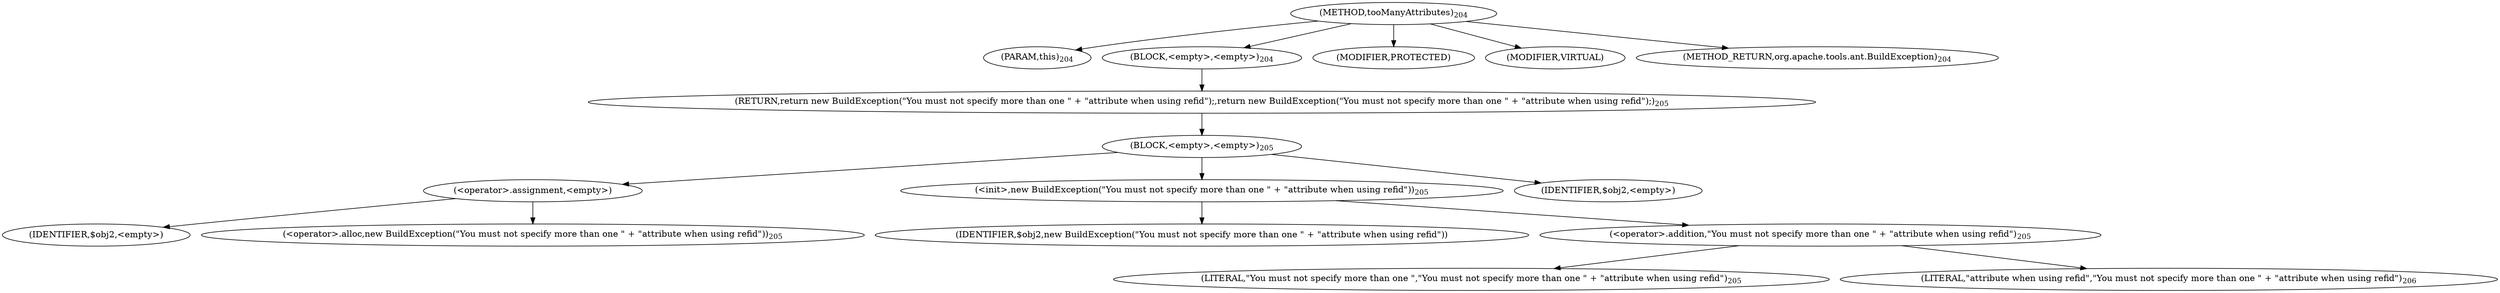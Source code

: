 digraph "tooManyAttributes" {  
"210" [label = <(METHOD,tooManyAttributes)<SUB>204</SUB>> ]
"211" [label = <(PARAM,this)<SUB>204</SUB>> ]
"212" [label = <(BLOCK,&lt;empty&gt;,&lt;empty&gt;)<SUB>204</SUB>> ]
"213" [label = <(RETURN,return new BuildException(&quot;You must not specify more than one &quot; + &quot;attribute when using refid&quot;);,return new BuildException(&quot;You must not specify more than one &quot; + &quot;attribute when using refid&quot;);)<SUB>205</SUB>> ]
"214" [label = <(BLOCK,&lt;empty&gt;,&lt;empty&gt;)<SUB>205</SUB>> ]
"215" [label = <(&lt;operator&gt;.assignment,&lt;empty&gt;)> ]
"216" [label = <(IDENTIFIER,$obj2,&lt;empty&gt;)> ]
"217" [label = <(&lt;operator&gt;.alloc,new BuildException(&quot;You must not specify more than one &quot; + &quot;attribute when using refid&quot;))<SUB>205</SUB>> ]
"218" [label = <(&lt;init&gt;,new BuildException(&quot;You must not specify more than one &quot; + &quot;attribute when using refid&quot;))<SUB>205</SUB>> ]
"219" [label = <(IDENTIFIER,$obj2,new BuildException(&quot;You must not specify more than one &quot; + &quot;attribute when using refid&quot;))> ]
"220" [label = <(&lt;operator&gt;.addition,&quot;You must not specify more than one &quot; + &quot;attribute when using refid&quot;)<SUB>205</SUB>> ]
"221" [label = <(LITERAL,&quot;You must not specify more than one &quot;,&quot;You must not specify more than one &quot; + &quot;attribute when using refid&quot;)<SUB>205</SUB>> ]
"222" [label = <(LITERAL,&quot;attribute when using refid&quot;,&quot;You must not specify more than one &quot; + &quot;attribute when using refid&quot;)<SUB>206</SUB>> ]
"223" [label = <(IDENTIFIER,$obj2,&lt;empty&gt;)> ]
"224" [label = <(MODIFIER,PROTECTED)> ]
"225" [label = <(MODIFIER,VIRTUAL)> ]
"226" [label = <(METHOD_RETURN,org.apache.tools.ant.BuildException)<SUB>204</SUB>> ]
  "210" -> "211" 
  "210" -> "212" 
  "210" -> "224" 
  "210" -> "225" 
  "210" -> "226" 
  "212" -> "213" 
  "213" -> "214" 
  "214" -> "215" 
  "214" -> "218" 
  "214" -> "223" 
  "215" -> "216" 
  "215" -> "217" 
  "218" -> "219" 
  "218" -> "220" 
  "220" -> "221" 
  "220" -> "222" 
}

